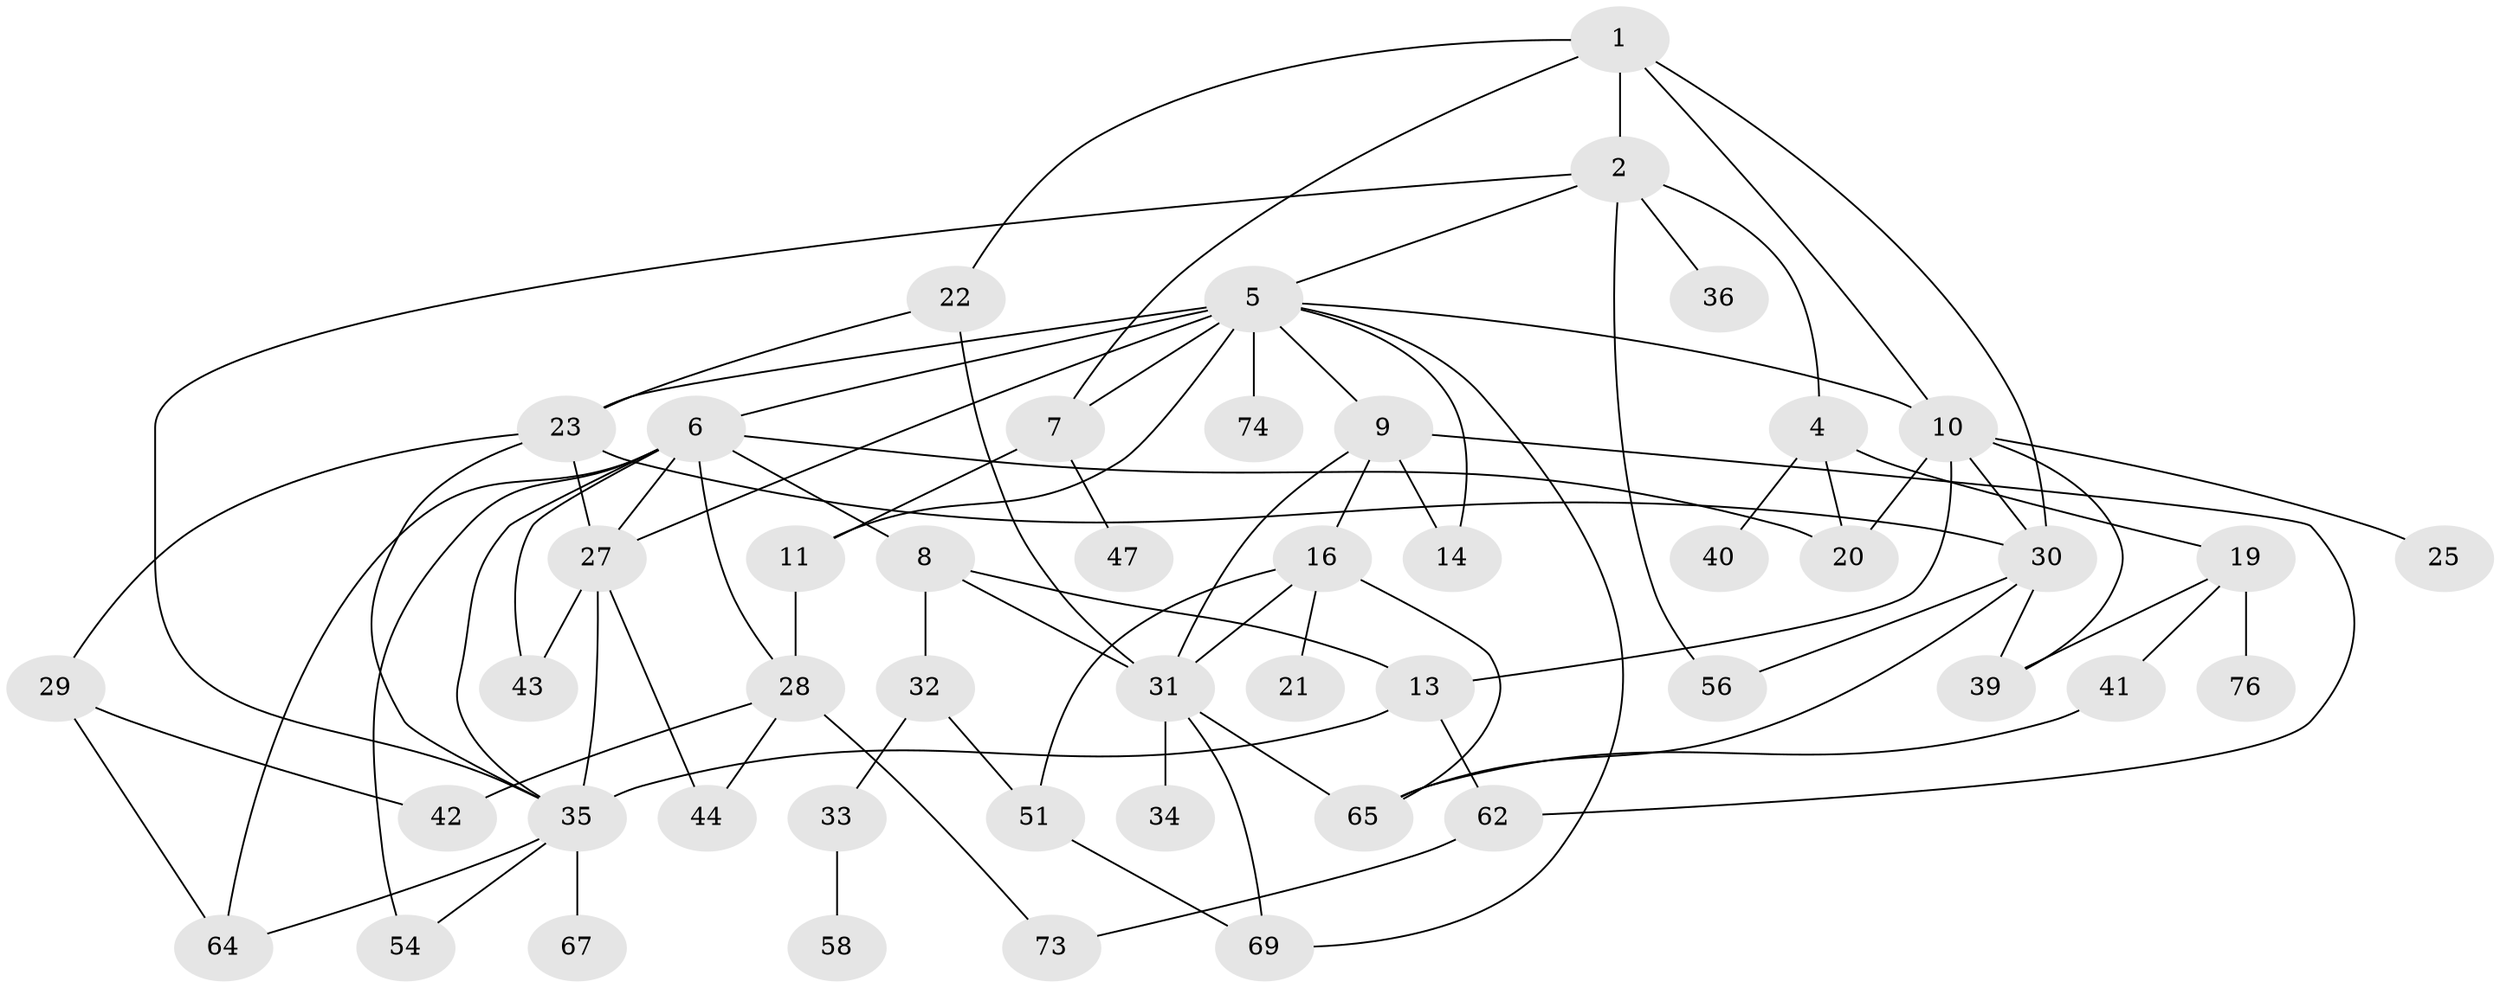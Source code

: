 // Generated by graph-tools (version 1.1) at 2025/51/02/27/25 19:51:39]
// undirected, 48 vertices, 84 edges
graph export_dot {
graph [start="1"]
  node [color=gray90,style=filled];
  1 [super="+3"];
  2 [super="+70"];
  4 [super="+17"];
  5 [super="+37"];
  6 [super="+26"];
  7;
  8 [super="+12"];
  9 [super="+18"];
  10 [super="+15"];
  11 [super="+49"];
  13 [super="+59"];
  14;
  16 [super="+24"];
  19;
  20 [super="+52"];
  21;
  22;
  23 [super="+75"];
  25;
  27 [super="+57"];
  28 [super="+38"];
  29 [super="+55"];
  30 [super="+61"];
  31 [super="+46"];
  32 [super="+48"];
  33 [super="+60"];
  34;
  35 [super="+50"];
  36;
  39 [super="+45"];
  40 [super="+72"];
  41;
  42 [super="+53"];
  43;
  44;
  47 [super="+77"];
  51 [super="+63"];
  54;
  56;
  58 [super="+79"];
  62;
  64 [super="+68"];
  65 [super="+66"];
  67;
  69 [super="+71"];
  73 [super="+78"];
  74;
  76;
  1 -- 2;
  1 -- 7;
  1 -- 22;
  1 -- 30;
  1 -- 10;
  2 -- 4;
  2 -- 5;
  2 -- 35;
  2 -- 36;
  2 -- 56;
  4 -- 19;
  4 -- 40;
  4 -- 20;
  5 -- 6;
  5 -- 9;
  5 -- 10;
  5 -- 11;
  5 -- 14;
  5 -- 74;
  5 -- 69;
  5 -- 7;
  5 -- 27;
  5 -- 23;
  6 -- 8;
  6 -- 20;
  6 -- 54;
  6 -- 64;
  6 -- 35;
  6 -- 27;
  6 -- 43;
  6 -- 28;
  7 -- 47;
  7 -- 11;
  8 -- 32;
  8 -- 13;
  8 -- 31;
  9 -- 16;
  9 -- 14;
  9 -- 62;
  9 -- 31;
  10 -- 13;
  10 -- 25;
  10 -- 30;
  10 -- 39;
  10 -- 20;
  11 -- 28;
  13 -- 62;
  13 -- 35;
  16 -- 21;
  16 -- 51;
  16 -- 31;
  16 -- 65;
  19 -- 41;
  19 -- 76;
  19 -- 39;
  22 -- 23;
  22 -- 31;
  23 -- 29;
  23 -- 30;
  23 -- 35;
  23 -- 27;
  27 -- 43;
  27 -- 35;
  27 -- 44;
  28 -- 73;
  28 -- 42;
  28 -- 44;
  29 -- 64;
  29 -- 42;
  30 -- 56;
  30 -- 65;
  30 -- 39;
  31 -- 34;
  31 -- 65;
  31 -- 69;
  32 -- 33;
  32 -- 51;
  33 -- 58;
  35 -- 67;
  35 -- 64;
  35 -- 54;
  41 -- 65;
  51 -- 69;
  62 -- 73;
}
